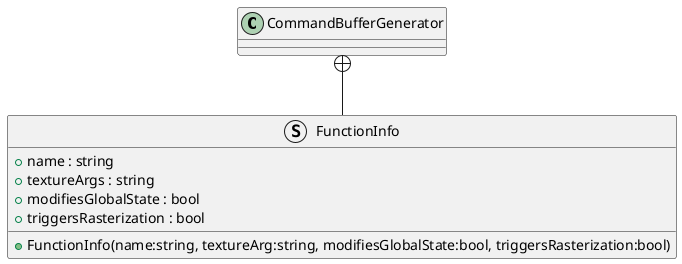 @startuml
class CommandBufferGenerator {
}
struct FunctionInfo {
    + FunctionInfo(name:string, textureArg:string, modifiesGlobalState:bool, triggersRasterization:bool)
    + name : string
    + textureArgs : string
    + modifiesGlobalState : bool
    + triggersRasterization : bool
}
CommandBufferGenerator +-- FunctionInfo
@enduml
